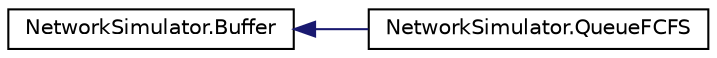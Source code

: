 digraph "Graphical Class Hierarchy"
{
  edge [fontname="Helvetica",fontsize="10",labelfontname="Helvetica",labelfontsize="10"];
  node [fontname="Helvetica",fontsize="10",shape=record];
  rankdir="LR";
  Node1 [label="NetworkSimulator.Buffer",height=0.2,width=0.4,color="black", fillcolor="white", style="filled",URL="$class_network_simulator_1_1_buffer.html",tooltip="Абстрактный класс для буфера (очередь) "];
  Node1 -> Node2 [dir="back",color="midnightblue",fontsize="10",style="solid",fontname="Helvetica"];
  Node2 [label="NetworkSimulator.QueueFCFS",height=0.2,width=0.4,color="black", fillcolor="white", style="filled",URL="$class_network_simulator_1_1_queue_f_c_f_s.html"];
}
